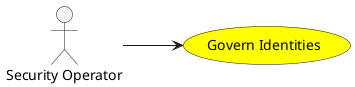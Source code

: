 @startuml


left to right direction

usecase "Govern Identities" as GovernIdentities #yellow

Actor "Security Operator" as SecurityOperator

SecurityOperator --> GovernIdentities











@enduml
